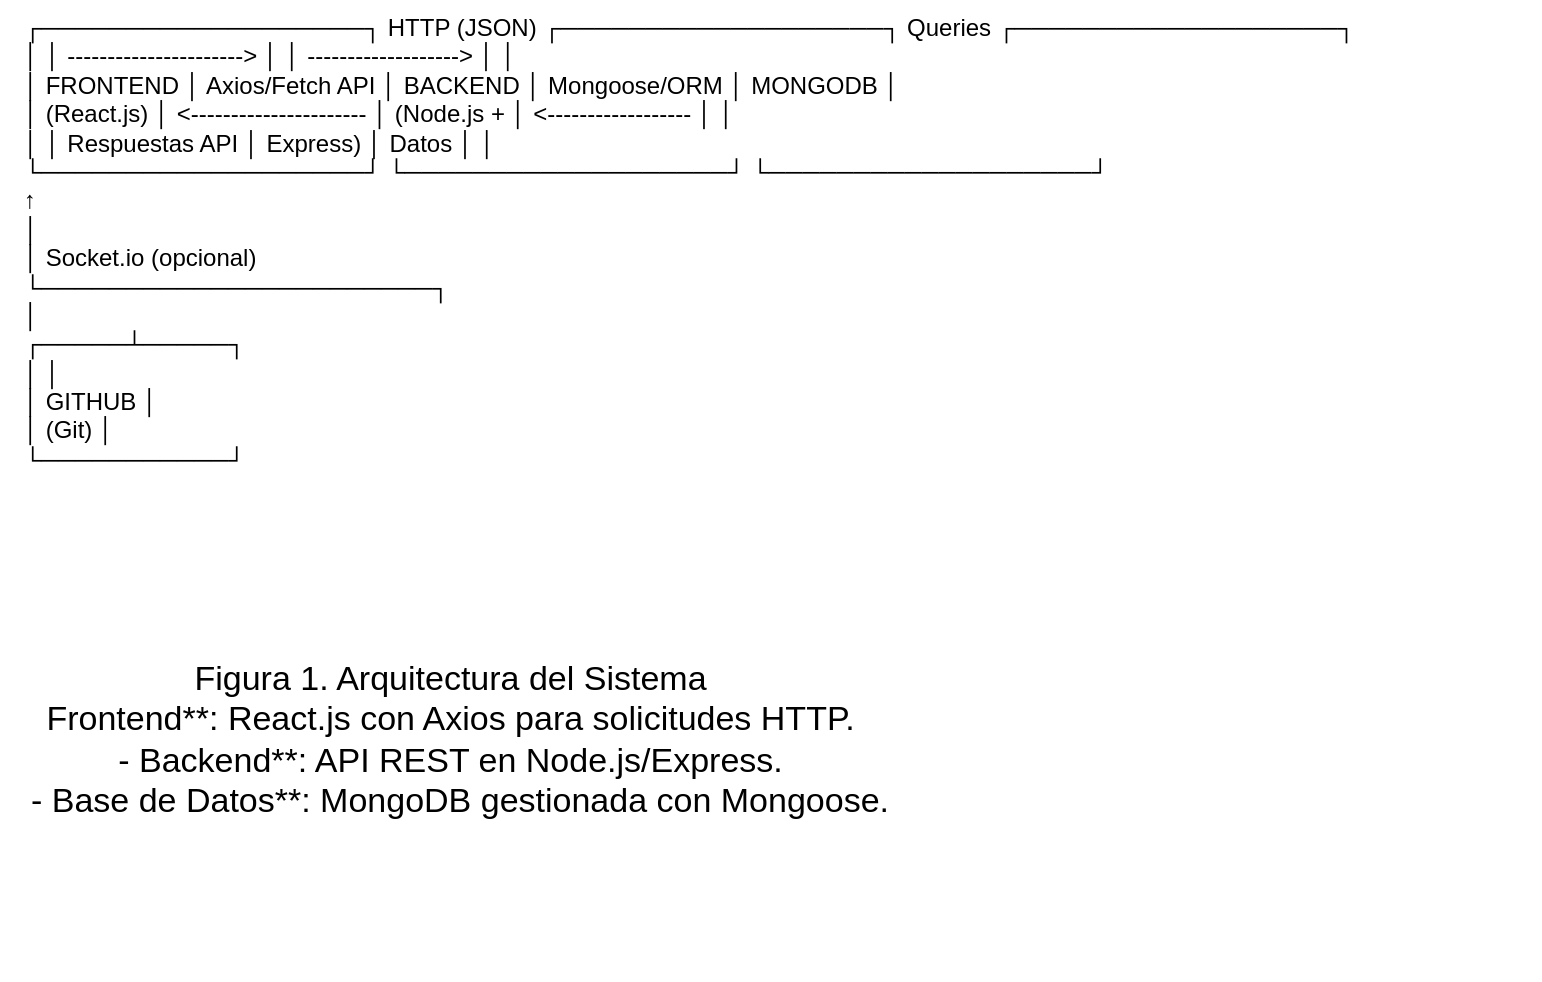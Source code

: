 <mxfile version="27.0.9">
  <diagram name="Arquitectura_Fase1FS" id="IxOGfHAKd5Z18NIdPeLQ">
    <mxGraphModel dx="1585" dy="860" grid="1" gridSize="10" guides="1" tooltips="1" connect="1" arrows="1" fold="1" page="1" pageScale="1" pageWidth="850" pageHeight="1100" math="0" shadow="0">
      <root>
        <mxCell id="0" />
        <mxCell id="1" parent="0" />
        <mxCell id="7AFh2Uimd_96vAY5fnIn-1" value="&#xa;  &#xa;    &#xa;      &#xa;        &#xa;        &#xa;        &#xa;        &#xa;        &#xa;          &#xa;        &#xa;        &#xa;        &#xa;        &#xa;          &#xa;        &#xa;        &#xa;        &#xa;        &#xa;          &#xa;        &#xa;        &#xa;        &#xa;        &#xa;        &#xa;      &#xa;    &#xa;  &#xa;" style="text;whiteSpace=wrap;html=1;" parent="1" vertex="1">
          <mxGeometry x="700" y="140" width="30" height="430" as="geometry" />
        </mxCell>
        <UserObject label="┌───────────────────┐       HTTP (JSON)       ┌───────────────────┐       Queries        ┌───────────────────┐&#xa;│                   │ ----------------------&amp;gt; │                   │ -------------------&amp;gt; │                   │&#xa;│    FRONTEND       │    Axios/Fetch API      │     BACKEND       │    Mongoose/ORM     │    MONGODB        │&#xa;│   (React.js)      │ &amp;lt;---------------------- │  (Node.js +       │ &amp;lt;------------------ │                   │&#xa;│                   │    Respuestas API       │    Express)       │    Datos            │                   │&#xa;└───────────────────┘                        └───────────────────┘                     └───────────────────┘&#xa;       ↑                                                                                     &#xa;       │                                                                                     &#xa;       │  Socket.io (opcional)                                                               &#xa;       └───────────────────────┐                                                             &#xa;                               │                                                             &#xa;                         ┌─────┴─────┐                                                      &#xa;                         │           │                                                      &#xa;                         │  GITHUB   │                                                      &#xa;                         │  (Git)    │                                                      &#xa;                         └───────────┘" id="7AFh2Uimd_96vAY5fnIn-2">
          <mxCell style="text;whiteSpace=wrap;html=1;" parent="1" vertex="1">
            <mxGeometry x="70" y="100" width="760" height="310" as="geometry" />
          </mxCell>
        </UserObject>
        <UserObject label="Figura 1. Arquitectura del Sistema&amp;nbsp;&amp;nbsp;&lt;br&gt;Frontend**: React.js con Axios para solicitudes HTTP.&amp;nbsp;&amp;nbsp;&lt;br&gt;- Backend**: API REST en Node.js/Express.&amp;nbsp;&amp;nbsp;&lt;br&gt;- Base de Datos**: MongoDB gestionada con Mongoose." link="**Figura 1. Arquitectura del Sistema**  &#xa;- **Frontend**: React.js con Axios para solicitudes HTTP.  &#xa;- **Backend**: API REST en Node.js/Express.  &#xa;- **Base de Datos**: MongoDB gestionada con Mongoose." id="cso1zRc5m28L9GwiXwP7-1">
          <mxCell style="text;strokeColor=none;align=center;fillColor=none;html=1;verticalAlign=middle;whiteSpace=wrap;rounded=0;fontSize=17;" vertex="1" parent="1">
            <mxGeometry x="60" y="350" width="460" height="240" as="geometry" />
          </mxCell>
        </UserObject>
      </root>
    </mxGraphModel>
  </diagram>
</mxfile>
